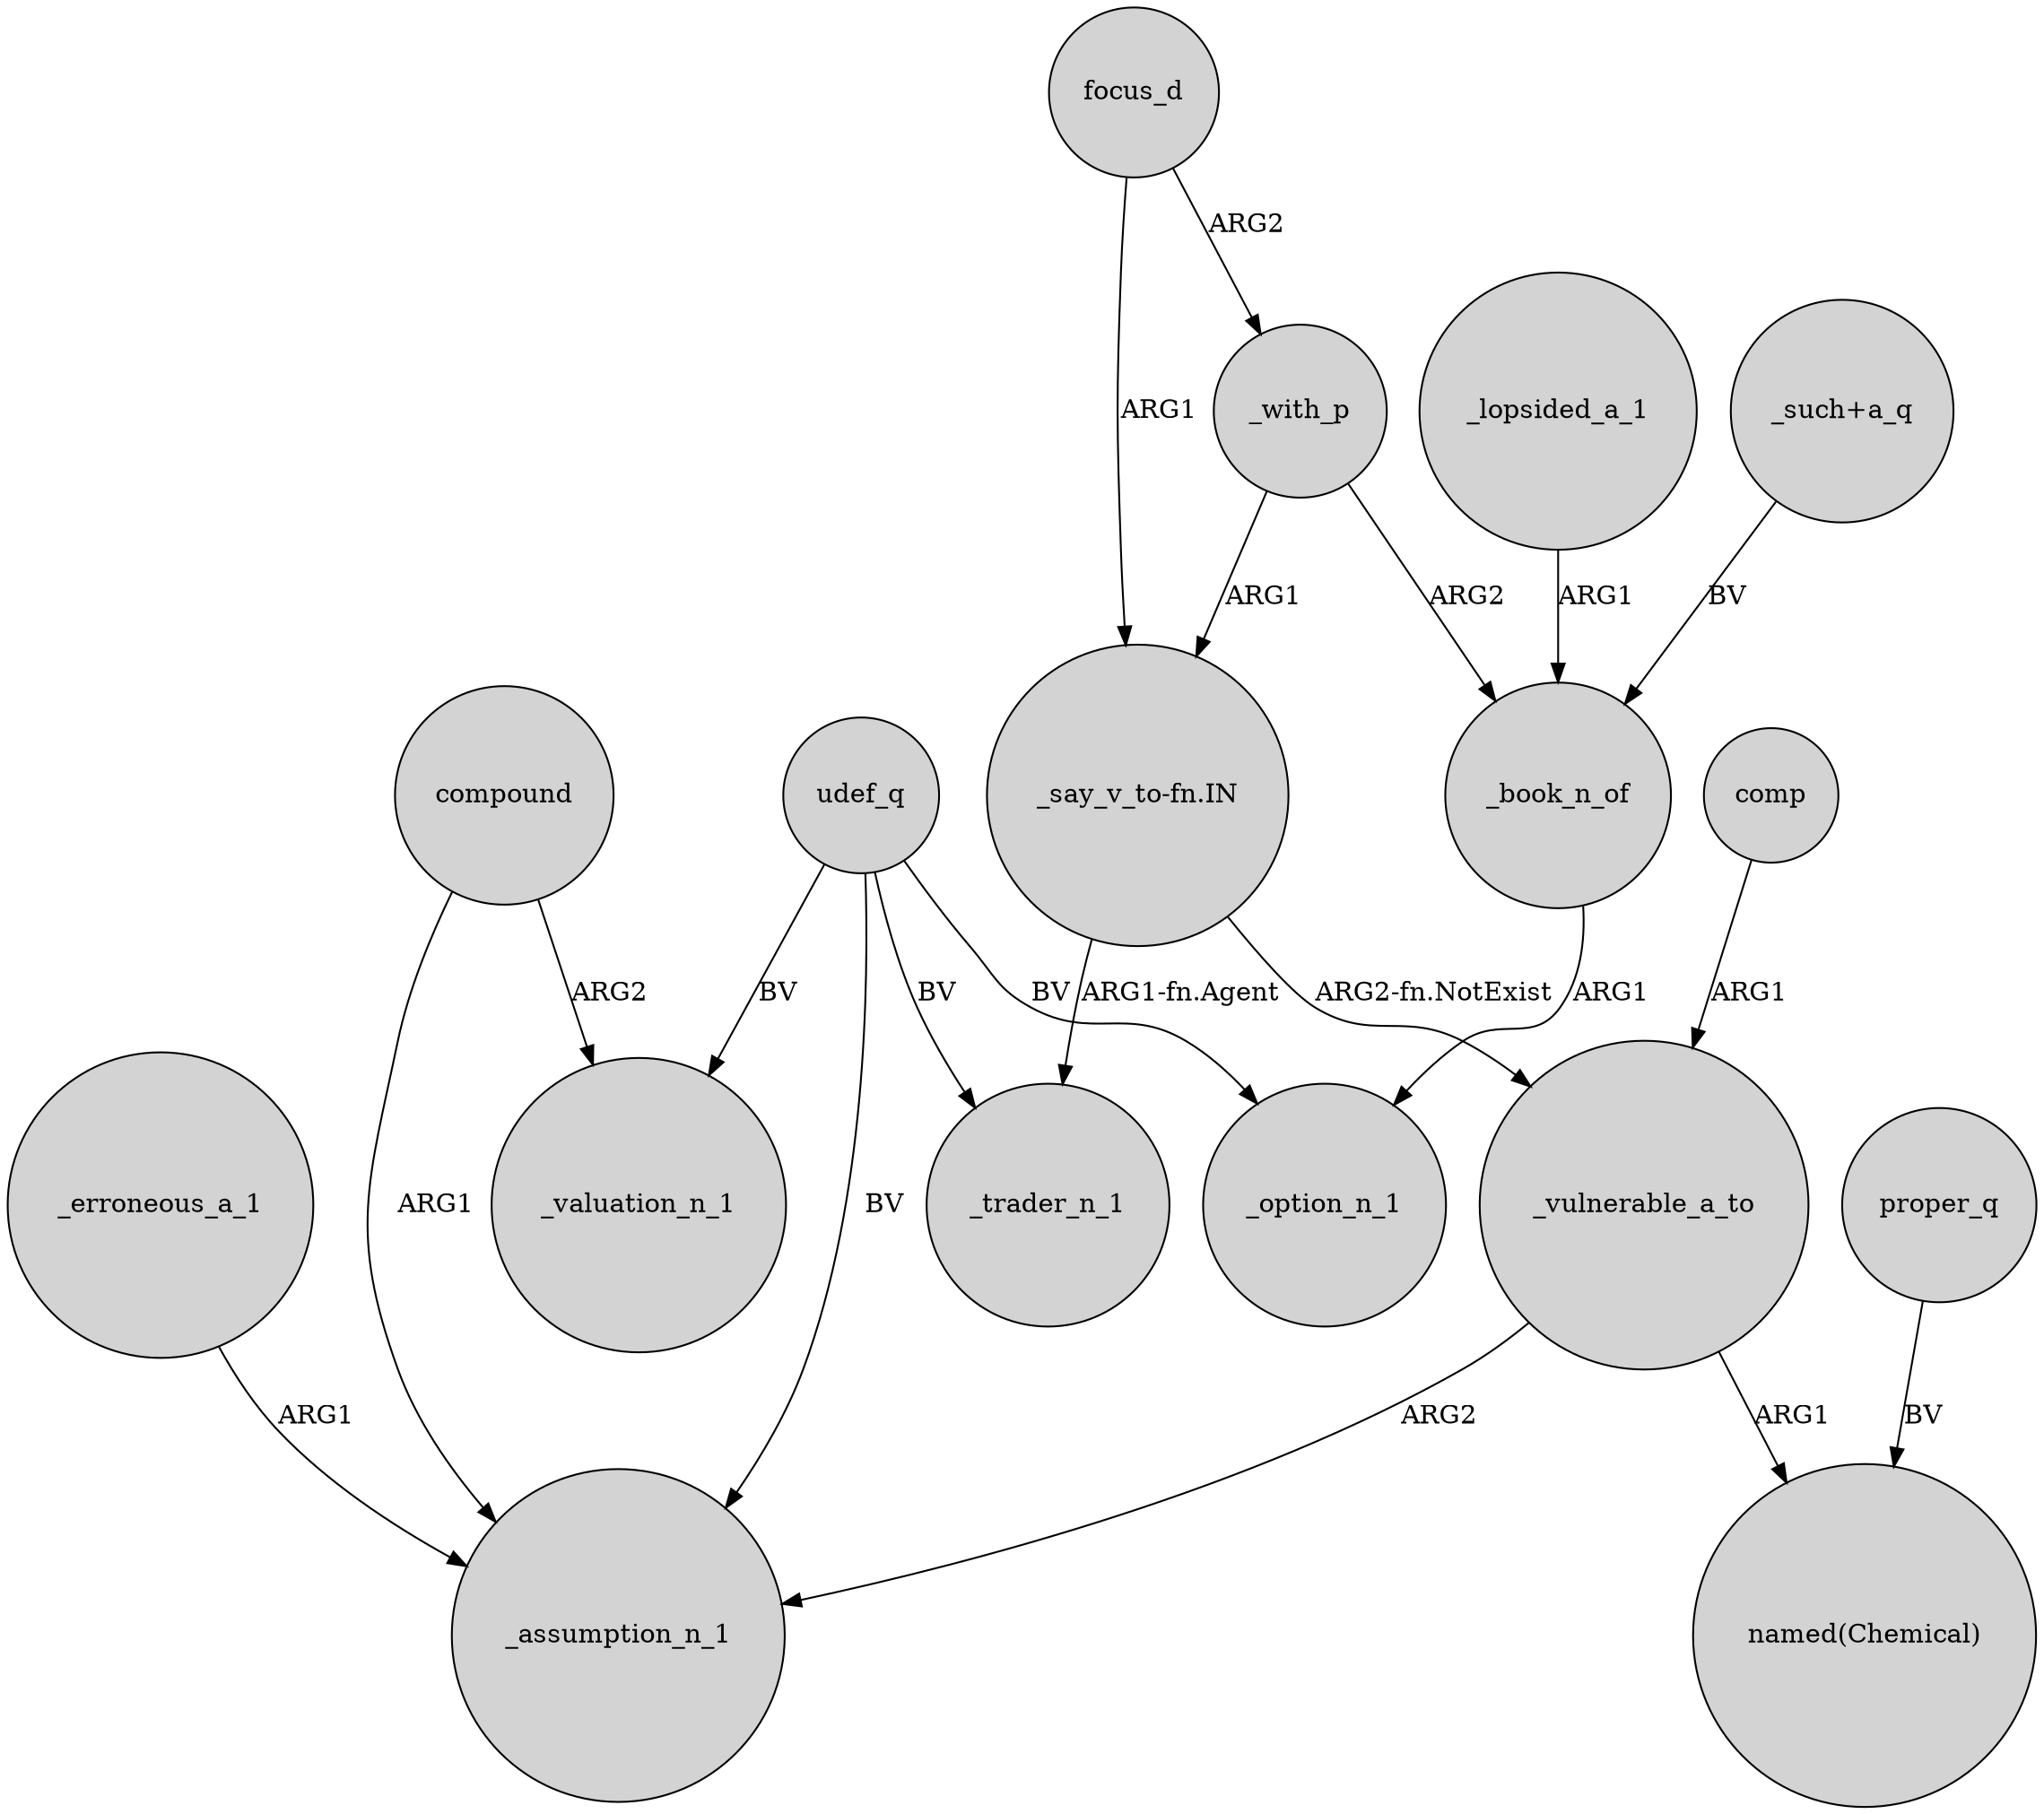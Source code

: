 digraph {
	node [shape=circle style=filled]
	_book_n_of -> _option_n_1 [label=ARG1]
	_erroneous_a_1 -> _assumption_n_1 [label=ARG1]
	"_such+a_q" -> _book_n_of [label=BV]
	udef_q -> _option_n_1 [label=BV]
	compound -> _assumption_n_1 [label=ARG1]
	udef_q -> _trader_n_1 [label=BV]
	_vulnerable_a_to -> _assumption_n_1 [label=ARG2]
	focus_d -> _with_p [label=ARG2]
	udef_q -> _assumption_n_1 [label=BV]
	_lopsided_a_1 -> _book_n_of [label=ARG1]
	comp -> _vulnerable_a_to [label=ARG1]
	_with_p -> "_say_v_to-fn.IN" [label=ARG1]
	udef_q -> _valuation_n_1 [label=BV]
	compound -> _valuation_n_1 [label=ARG2]
	proper_q -> "named(Chemical)" [label=BV]
	_vulnerable_a_to -> "named(Chemical)" [label=ARG1]
	_with_p -> _book_n_of [label=ARG2]
	"_say_v_to-fn.IN" -> _vulnerable_a_to [label="ARG2-fn.NotExist"]
	focus_d -> "_say_v_to-fn.IN" [label=ARG1]
	"_say_v_to-fn.IN" -> _trader_n_1 [label="ARG1-fn.Agent"]
}
